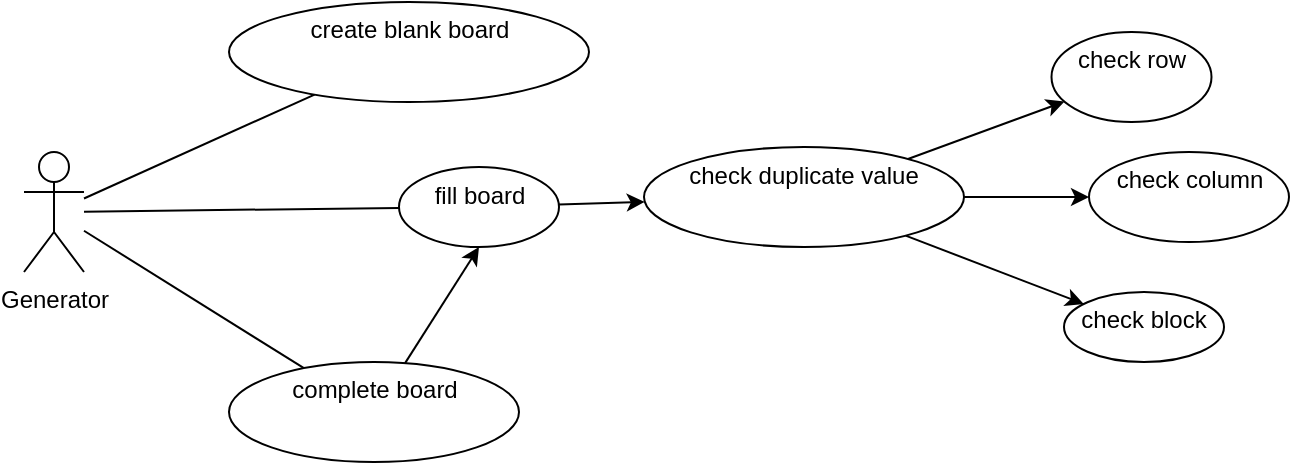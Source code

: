 <mxfile version="21.2.8" type="device" pages="2">
  <diagram name="Generator" id="YzcMaoQxn56RGK-kqeXV">
    <mxGraphModel dx="758" dy="487" grid="1" gridSize="10" guides="1" tooltips="1" connect="1" arrows="1" fold="1" page="1" pageScale="1" pageWidth="850" pageHeight="1100" math="0" shadow="0">
      <root>
        <mxCell id="0" />
        <mxCell id="1" parent="0" />
        <mxCell id="8Dg6QIgJ5jbXXQ_ccQTl-6" value="" style="rounded=0;orthogonalLoop=1;jettySize=auto;html=1;endArrow=none;endFill=0;" parent="1" source="8Dg6QIgJ5jbXXQ_ccQTl-1" target="8Dg6QIgJ5jbXXQ_ccQTl-5" edge="1">
          <mxGeometry relative="1" as="geometry" />
        </mxCell>
        <mxCell id="8Dg6QIgJ5jbXXQ_ccQTl-12" value="" style="rounded=0;orthogonalLoop=1;jettySize=auto;html=1;endArrow=none;endFill=0;" parent="1" source="8Dg6QIgJ5jbXXQ_ccQTl-1" target="8Dg6QIgJ5jbXXQ_ccQTl-11" edge="1">
          <mxGeometry relative="1" as="geometry" />
        </mxCell>
        <mxCell id="iAOFQUDEjWYgBZRNI7hA-3" value="" style="rounded=0;orthogonalLoop=1;jettySize=auto;html=1;endArrow=none;endFill=0;" edge="1" parent="1" source="8Dg6QIgJ5jbXXQ_ccQTl-1" target="iAOFQUDEjWYgBZRNI7hA-2">
          <mxGeometry relative="1" as="geometry" />
        </mxCell>
        <mxCell id="8Dg6QIgJ5jbXXQ_ccQTl-1" value="Generator" style="shape=umlActor;verticalLabelPosition=bottom;verticalAlign=top;html=1;outlineConnect=0;" parent="1" vertex="1">
          <mxGeometry x="80" y="95" width="30" height="60" as="geometry" />
        </mxCell>
        <mxCell id="8Dg6QIgJ5jbXXQ_ccQTl-5" value="create blank board" style="ellipse;whiteSpace=wrap;html=1;verticalAlign=top;" parent="1" vertex="1">
          <mxGeometry x="182.5" y="20" width="180" height="50" as="geometry" />
        </mxCell>
        <mxCell id="8Dg6QIgJ5jbXXQ_ccQTl-14" value="" style="rounded=0;orthogonalLoop=1;jettySize=auto;html=1;" parent="1" source="8Dg6QIgJ5jbXXQ_ccQTl-9" target="8Dg6QIgJ5jbXXQ_ccQTl-13" edge="1">
          <mxGeometry relative="1" as="geometry" />
        </mxCell>
        <mxCell id="8Dg6QIgJ5jbXXQ_ccQTl-16" value="" style="rounded=0;orthogonalLoop=1;jettySize=auto;html=1;" parent="1" source="8Dg6QIgJ5jbXXQ_ccQTl-9" target="8Dg6QIgJ5jbXXQ_ccQTl-15" edge="1">
          <mxGeometry relative="1" as="geometry" />
        </mxCell>
        <mxCell id="8Dg6QIgJ5jbXXQ_ccQTl-18" value="" style="rounded=0;orthogonalLoop=1;jettySize=auto;html=1;" parent="1" source="8Dg6QIgJ5jbXXQ_ccQTl-9" target="8Dg6QIgJ5jbXXQ_ccQTl-17" edge="1">
          <mxGeometry relative="1" as="geometry" />
        </mxCell>
        <mxCell id="8Dg6QIgJ5jbXXQ_ccQTl-9" value="check duplicate value" style="ellipse;whiteSpace=wrap;html=1;verticalAlign=top;" parent="1" vertex="1">
          <mxGeometry x="390" y="92.5" width="160" height="50" as="geometry" />
        </mxCell>
        <mxCell id="iAOFQUDEjWYgBZRNI7hA-5" style="rounded=0;orthogonalLoop=1;jettySize=auto;html=1;entryX=0.5;entryY=1;entryDx=0;entryDy=0;" edge="1" parent="1" source="8Dg6QIgJ5jbXXQ_ccQTl-11" target="iAOFQUDEjWYgBZRNI7hA-2">
          <mxGeometry relative="1" as="geometry" />
        </mxCell>
        <mxCell id="8Dg6QIgJ5jbXXQ_ccQTl-11" value="complete board" style="ellipse;whiteSpace=wrap;html=1;verticalAlign=top;" parent="1" vertex="1">
          <mxGeometry x="182.5" y="200" width="145" height="50" as="geometry" />
        </mxCell>
        <mxCell id="8Dg6QIgJ5jbXXQ_ccQTl-13" value="check row" style="ellipse;whiteSpace=wrap;html=1;verticalAlign=top;" parent="1" vertex="1">
          <mxGeometry x="593.75" y="35" width="80" height="45" as="geometry" />
        </mxCell>
        <mxCell id="8Dg6QIgJ5jbXXQ_ccQTl-15" value="check column" style="ellipse;whiteSpace=wrap;html=1;verticalAlign=top;" parent="1" vertex="1">
          <mxGeometry x="612.5" y="95" width="100" height="45" as="geometry" />
        </mxCell>
        <mxCell id="8Dg6QIgJ5jbXXQ_ccQTl-17" value="check block" style="ellipse;whiteSpace=wrap;html=1;verticalAlign=top;" parent="1" vertex="1">
          <mxGeometry x="600" y="165" width="80" height="35" as="geometry" />
        </mxCell>
        <mxCell id="iAOFQUDEjWYgBZRNI7hA-4" style="rounded=0;orthogonalLoop=1;jettySize=auto;html=1;" edge="1" parent="1" source="iAOFQUDEjWYgBZRNI7hA-2" target="8Dg6QIgJ5jbXXQ_ccQTl-9">
          <mxGeometry relative="1" as="geometry" />
        </mxCell>
        <mxCell id="iAOFQUDEjWYgBZRNI7hA-2" value="fill board" style="ellipse;whiteSpace=wrap;html=1;verticalAlign=top;" vertex="1" parent="1">
          <mxGeometry x="267.5" y="102.5" width="80" height="40" as="geometry" />
        </mxCell>
      </root>
    </mxGraphModel>
  </diagram>
  <diagram id="s-4FHIc5sUlcCtQamhfE" name="App">
    <mxGraphModel dx="1300" dy="834" grid="1" gridSize="10" guides="1" tooltips="1" connect="1" arrows="1" fold="1" page="1" pageScale="1" pageWidth="850" pageHeight="1100" math="0" shadow="0">
      <root>
        <mxCell id="0" />
        <mxCell id="1" parent="0" />
        <mxCell id="IqysWcyQam7O5PVTdfyw-1" value="" style="rounded=0;orthogonalLoop=1;jettySize=auto;html=1;endArrow=none;endFill=0;" edge="1" parent="1" source="IqysWcyQam7O5PVTdfyw-7" target="IqysWcyQam7O5PVTdfyw-15">
          <mxGeometry relative="1" as="geometry" />
        </mxCell>
        <mxCell id="IqysWcyQam7O5PVTdfyw-2" value="" style="rounded=0;orthogonalLoop=1;jettySize=auto;html=1;endArrow=none;endFill=0;" edge="1" parent="1" source="IqysWcyQam7O5PVTdfyw-7" target="IqysWcyQam7O5PVTdfyw-17">
          <mxGeometry relative="1" as="geometry" />
        </mxCell>
        <mxCell id="IqysWcyQam7O5PVTdfyw-3" value="" style="rounded=0;orthogonalLoop=1;jettySize=auto;html=1;endArrow=none;endFill=0;" edge="1" parent="1" source="IqysWcyQam7O5PVTdfyw-7" target="IqysWcyQam7O5PVTdfyw-25">
          <mxGeometry relative="1" as="geometry" />
        </mxCell>
        <mxCell id="IqysWcyQam7O5PVTdfyw-4" value="" style="rounded=0;orthogonalLoop=1;jettySize=auto;html=1;endArrow=none;endFill=0;" edge="1" parent="1" source="IqysWcyQam7O5PVTdfyw-7" target="IqysWcyQam7O5PVTdfyw-26">
          <mxGeometry relative="1" as="geometry" />
        </mxCell>
        <mxCell id="IqysWcyQam7O5PVTdfyw-5" style="rounded=0;orthogonalLoop=1;jettySize=auto;html=1;endArrow=none;endFill=0;" edge="1" parent="1" source="IqysWcyQam7O5PVTdfyw-7" target="IqysWcyQam7O5PVTdfyw-11">
          <mxGeometry relative="1" as="geometry" />
        </mxCell>
        <mxCell id="IqysWcyQam7O5PVTdfyw-6" value="" style="rounded=0;orthogonalLoop=1;jettySize=auto;html=1;endArrow=none;endFill=0;" edge="1" parent="1" source="IqysWcyQam7O5PVTdfyw-7" target="IqysWcyQam7O5PVTdfyw-28">
          <mxGeometry relative="1" as="geometry" />
        </mxCell>
        <mxCell id="IqysWcyQam7O5PVTdfyw-7" value="app" style="shape=umlActor;verticalLabelPosition=bottom;verticalAlign=top;html=1;outlineConnect=0;" vertex="1" parent="1">
          <mxGeometry x="80" y="250" width="30" height="60" as="geometry" />
        </mxCell>
        <mxCell id="IqysWcyQam7O5PVTdfyw-8" value="" style="rounded=0;orthogonalLoop=1;jettySize=auto;html=1;" edge="1" parent="1" source="IqysWcyQam7O5PVTdfyw-11" target="IqysWcyQam7O5PVTdfyw-12">
          <mxGeometry relative="1" as="geometry" />
        </mxCell>
        <mxCell id="IqysWcyQam7O5PVTdfyw-9" value="" style="rounded=0;orthogonalLoop=1;jettySize=auto;html=1;" edge="1" parent="1" source="IqysWcyQam7O5PVTdfyw-11" target="IqysWcyQam7O5PVTdfyw-13">
          <mxGeometry relative="1" as="geometry" />
        </mxCell>
        <mxCell id="IqysWcyQam7O5PVTdfyw-10" value="" style="rounded=0;orthogonalLoop=1;jettySize=auto;html=1;" edge="1" parent="1" source="IqysWcyQam7O5PVTdfyw-11" target="IqysWcyQam7O5PVTdfyw-27">
          <mxGeometry relative="1" as="geometry" />
        </mxCell>
        <mxCell id="IqysWcyQam7O5PVTdfyw-11" value="create board" style="ellipse;whiteSpace=wrap;html=1;verticalAlign=top;" vertex="1" parent="1">
          <mxGeometry x="135" y="120" width="165" height="40" as="geometry" />
        </mxCell>
        <mxCell id="IqysWcyQam7O5PVTdfyw-12" value="download board" style="ellipse;whiteSpace=wrap;html=1;verticalAlign=top;" vertex="1" parent="1">
          <mxGeometry x="355" y="50" width="132.5" height="40" as="geometry" />
        </mxCell>
        <mxCell id="IqysWcyQam7O5PVTdfyw-13" value="create blank board" style="ellipse;whiteSpace=wrap;html=1;verticalAlign=top;" vertex="1" parent="1">
          <mxGeometry x="367.5" y="160" width="122.5" height="40" as="geometry" />
        </mxCell>
        <mxCell id="IqysWcyQam7O5PVTdfyw-14" value="" style="rounded=0;orthogonalLoop=1;jettySize=auto;html=1;" edge="1" parent="1" source="IqysWcyQam7O5PVTdfyw-15" target="IqysWcyQam7O5PVTdfyw-21">
          <mxGeometry relative="1" as="geometry" />
        </mxCell>
        <mxCell id="IqysWcyQam7O5PVTdfyw-15" value="fill board" style="ellipse;whiteSpace=wrap;html=1;verticalAlign=top;" vertex="1" parent="1">
          <mxGeometry x="222.5" y="235" width="110" height="50" as="geometry" />
        </mxCell>
        <mxCell id="IqysWcyQam7O5PVTdfyw-16" style="rounded=0;orthogonalLoop=1;jettySize=auto;html=1;" edge="1" parent="1" source="IqysWcyQam7O5PVTdfyw-17" target="IqysWcyQam7O5PVTdfyw-15">
          <mxGeometry relative="1" as="geometry" />
        </mxCell>
        <mxCell id="IqysWcyQam7O5PVTdfyw-17" value="complete board" style="ellipse;whiteSpace=wrap;html=1;verticalAlign=top;" vertex="1" parent="1">
          <mxGeometry x="222.5" y="320" width="115" height="50" as="geometry" />
        </mxCell>
        <mxCell id="IqysWcyQam7O5PVTdfyw-18" value="" style="rounded=0;orthogonalLoop=1;jettySize=auto;html=1;" edge="1" parent="1" source="IqysWcyQam7O5PVTdfyw-21" target="IqysWcyQam7O5PVTdfyw-22">
          <mxGeometry relative="1" as="geometry" />
        </mxCell>
        <mxCell id="IqysWcyQam7O5PVTdfyw-19" value="" style="rounded=0;orthogonalLoop=1;jettySize=auto;html=1;" edge="1" parent="1" source="IqysWcyQam7O5PVTdfyw-21" target="IqysWcyQam7O5PVTdfyw-23">
          <mxGeometry relative="1" as="geometry" />
        </mxCell>
        <mxCell id="IqysWcyQam7O5PVTdfyw-20" value="" style="rounded=0;orthogonalLoop=1;jettySize=auto;html=1;" edge="1" parent="1" source="IqysWcyQam7O5PVTdfyw-21" target="IqysWcyQam7O5PVTdfyw-24">
          <mxGeometry relative="1" as="geometry" />
        </mxCell>
        <mxCell id="IqysWcyQam7O5PVTdfyw-21" value="check duplicate value" style="ellipse;whiteSpace=wrap;html=1;verticalAlign=top;" vertex="1" parent="1">
          <mxGeometry x="370" y="232.5" width="150" height="45" as="geometry" />
        </mxCell>
        <mxCell id="IqysWcyQam7O5PVTdfyw-22" value="check row" style="ellipse;whiteSpace=wrap;html=1;verticalAlign=top;" vertex="1" parent="1">
          <mxGeometry x="545" y="145" width="90" height="40" as="geometry" />
        </mxCell>
        <mxCell id="IqysWcyQam7O5PVTdfyw-23" value="check column" style="ellipse;whiteSpace=wrap;html=1;verticalAlign=top;" vertex="1" parent="1">
          <mxGeometry x="570" y="220" width="120" height="50" as="geometry" />
        </mxCell>
        <mxCell id="IqysWcyQam7O5PVTdfyw-24" value="check block" style="ellipse;whiteSpace=wrap;html=1;verticalAlign=top;" vertex="1" parent="1">
          <mxGeometry x="540" y="300" width="125" height="32.5" as="geometry" />
        </mxCell>
        <mxCell id="IqysWcyQam7O5PVTdfyw-25" value="display ads" style="ellipse;whiteSpace=wrap;html=1;verticalAlign=top;" vertex="1" parent="1">
          <mxGeometry x="160" y="490" width="115" height="40" as="geometry" />
        </mxCell>
        <mxCell id="IqysWcyQam7O5PVTdfyw-26" value="reset board" style="ellipse;whiteSpace=wrap;html=1;verticalAlign=top;" vertex="1" parent="1">
          <mxGeometry x="222.5" y="390" width="95" height="40" as="geometry" />
        </mxCell>
        <mxCell id="IqysWcyQam7O5PVTdfyw-27" value="read offline board" style="ellipse;whiteSpace=wrap;html=1;verticalAlign=top;" vertex="1" parent="1">
          <mxGeometry x="367.5" y="100" width="120" height="45" as="geometry" />
        </mxCell>
        <mxCell id="IqysWcyQam7O5PVTdfyw-28" value="save board" style="ellipse;whiteSpace=wrap;html=1;verticalAlign=top;" vertex="1" parent="1">
          <mxGeometry x="202.5" y="180" width="107" height="40" as="geometry" />
        </mxCell>
      </root>
    </mxGraphModel>
  </diagram>
</mxfile>
